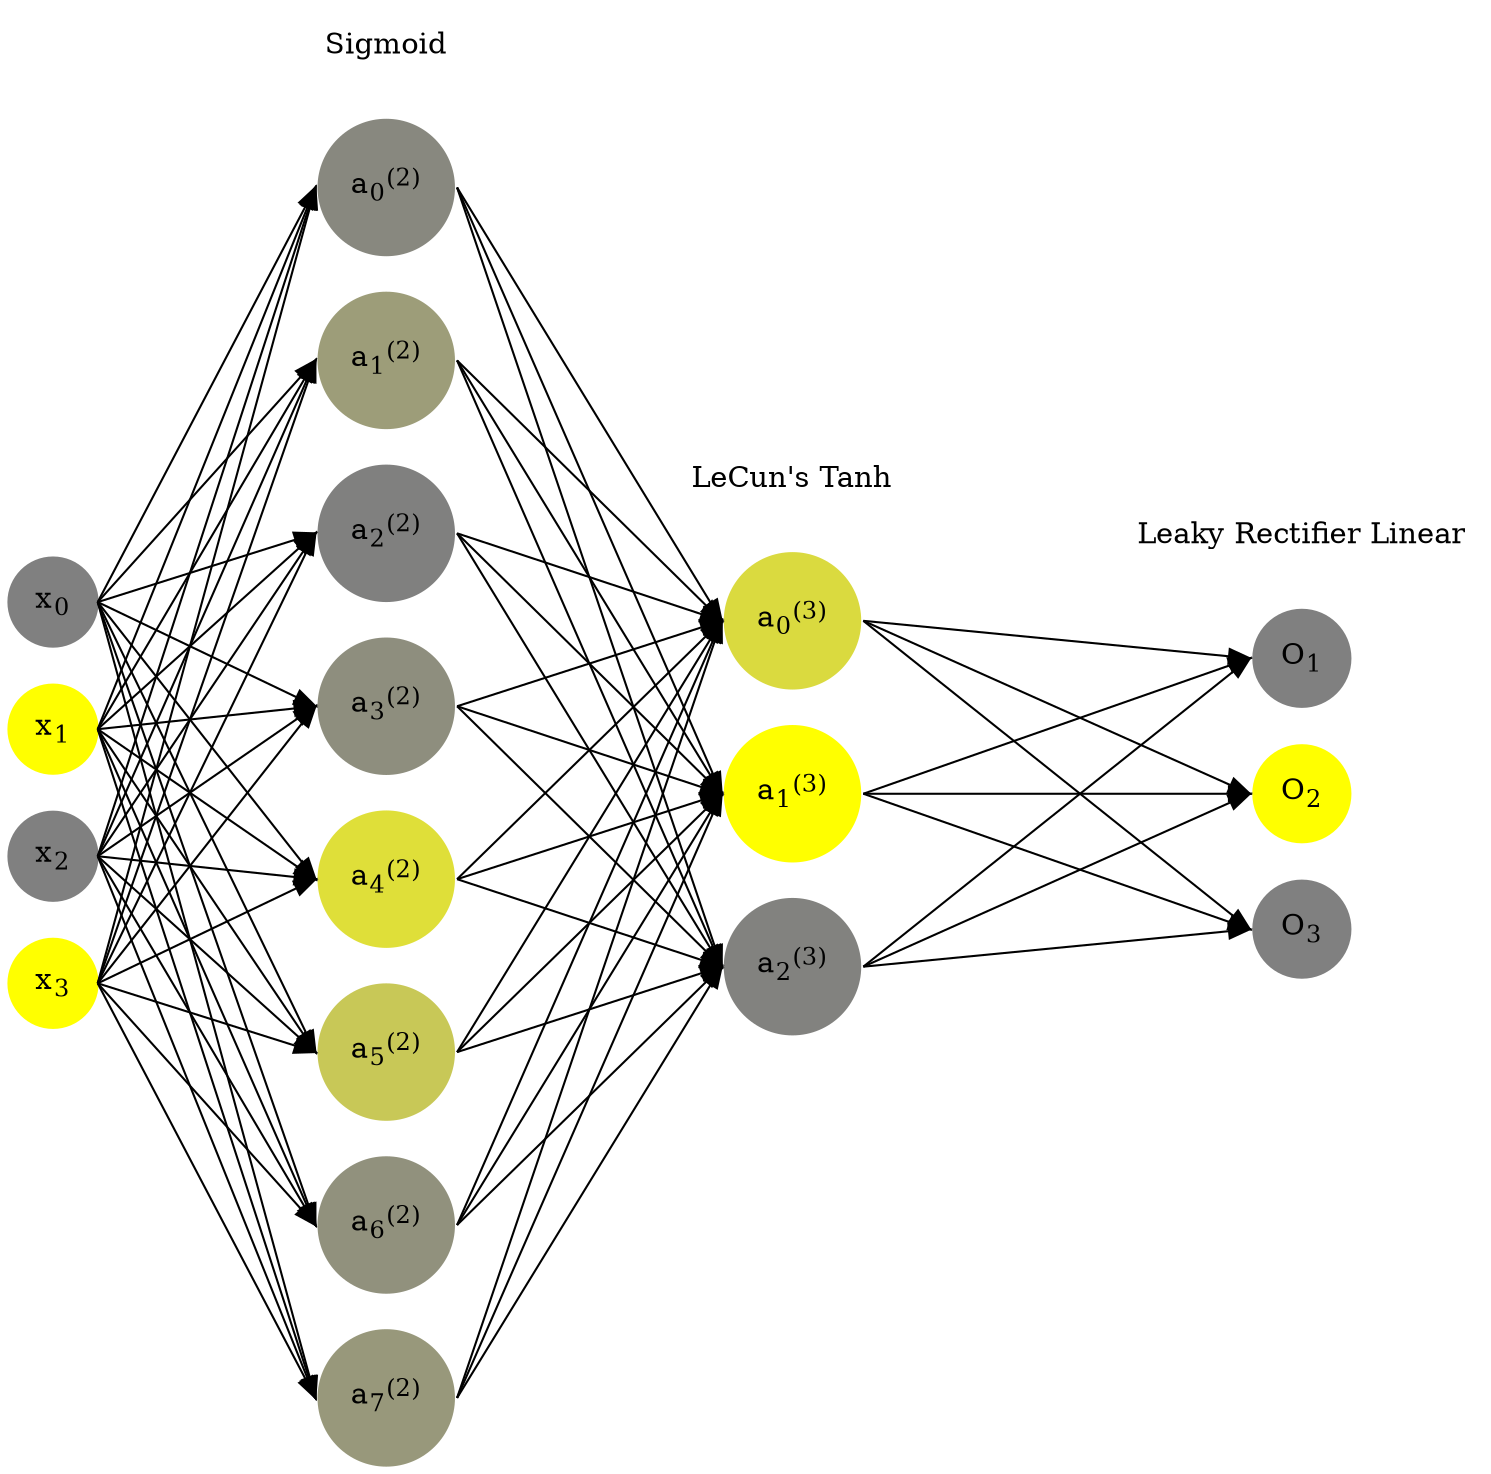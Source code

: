 digraph G {
	rankdir = LR;
	splines=false;
	edge[style=invis];
	ranksep= 1.4;
	{
	node [shape=circle, color="0.1667, 0.0, 0.5", style=filled, fillcolor="0.1667, 0.0, 0.5"];
	x0 [label=<x<sub>0</sub>>];
	}
	{
	node [shape=circle, color="0.1667, 1.0, 1.0", style=filled, fillcolor="0.1667, 1.0, 1.0"];
	x1 [label=<x<sub>1</sub>>];
	}
	{
	node [shape=circle, color="0.1667, 0.0, 0.5", style=filled, fillcolor="0.1667, 0.0, 0.5"];
	x2 [label=<x<sub>2</sub>>];
	}
	{
	node [shape=circle, color="0.1667, 1.0, 1.0", style=filled, fillcolor="0.1667, 1.0, 1.0"];
	x3 [label=<x<sub>3</sub>>];
	}
	{
	node [shape=circle, color="0.1667, 0.069192, 0.534596", style=filled, fillcolor="0.1667, 0.069192, 0.534596"];
	a02 [label=<a<sub>0</sub><sup>(2)</sup>>];
	}
	{
	node [shape=circle, color="0.1667, 0.229319, 0.614660", style=filled, fillcolor="0.1667, 0.229319, 0.614660"];
	a12 [label=<a<sub>1</sub><sup>(2)</sup>>];
	}
	{
	node [shape=circle, color="0.1667, 0.001109, 0.500555", style=filled, fillcolor="0.1667, 0.001109, 0.500555"];
	a22 [label=<a<sub>2</sub><sup>(2)</sup>>];
	}
	{
	node [shape=circle, color="0.1667, 0.115023, 0.557512", style=filled, fillcolor="0.1667, 0.115023, 0.557512"];
	a32 [label=<a<sub>3</sub><sup>(2)</sup>>];
	}
	{
	node [shape=circle, color="0.1667, 0.742463, 0.871231", style=filled, fillcolor="0.1667, 0.742463, 0.871231"];
	a42 [label=<a<sub>4</sub><sup>(2)</sup>>];
	}
	{
	node [shape=circle, color="0.1667, 0.564587, 0.782293", style=filled, fillcolor="0.1667, 0.564587, 0.782293"];
	a52 [label=<a<sub>5</sub><sup>(2)</sup>>];
	}
	{
	node [shape=circle, color="0.1667, 0.132924, 0.566462", style=filled, fillcolor="0.1667, 0.132924, 0.566462"];
	a62 [label=<a<sub>6</sub><sup>(2)</sup>>];
	}
	{
	node [shape=circle, color="0.1667, 0.190396, 0.595198", style=filled, fillcolor="0.1667, 0.190396, 0.595198"];
	a72 [label=<a<sub>7</sub><sup>(2)</sup>>];
	}
	{
	node [shape=circle, color="0.1667, 0.707146, 0.853573", style=filled, fillcolor="0.1667, 0.707146, 0.853573"];
	a03 [label=<a<sub>0</sub><sup>(3)</sup>>];
	}
	{
	node [shape=circle, color="0.1667, 1.260742, 1.130371", style=filled, fillcolor="0.1667, 1.260742, 1.130371"];
	a13 [label=<a<sub>1</sub><sup>(3)</sup>>];
	}
	{
	node [shape=circle, color="0.1667, 0.017420, 0.508710", style=filled, fillcolor="0.1667, 0.017420, 0.508710"];
	a23 [label=<a<sub>2</sub><sup>(3)</sup>>];
	}
	{
	node [shape=circle, color="0.1667, 0.0, 0.5", style=filled, fillcolor="0.1667, 0.0, 0.5"];
	O1 [label=<O<sub>1</sub>>];
	}
	{
	node [shape=circle, color="0.1667, 1.0, 1.0", style=filled, fillcolor="0.1667, 1.0, 1.0"];
	O2 [label=<O<sub>2</sub>>];
	}
	{
	node [shape=circle, color="0.1667, 0.0, 0.5", style=filled, fillcolor="0.1667, 0.0, 0.5"];
	O3 [label=<O<sub>3</sub>>];
	}
	{
	rank=same;
	x0->x1->x2->x3;
	}
	{
	rank=same;
	a02->a12->a22->a32->a42->a52->a62->a72;
	}
	{
	rank=same;
	a03->a13->a23;
	}
	{
	rank=same;
	O1->O2->O3;
	}
	l1 [shape=plaintext,label="Sigmoid"];
	l1->a02;
	{rank=same; l1;a02};
	l2 [shape=plaintext,label="LeCun's Tanh"];
	l2->a03;
	{rank=same; l2;a03};
	l3 [shape=plaintext,label="Leaky Rectifier Linear"];
	l3->O1;
	{rank=same; l3;O1};
edge[style=solid, tailport=e, headport=w];
	{x0;x1;x2;x3} -> {a02;a12;a22;a32;a42;a52;a62;a72};
	{a02;a12;a22;a32;a42;a52;a62;a72} -> {a03;a13;a23};
	{a03;a13;a23} -> {O1,O2,O3};
}